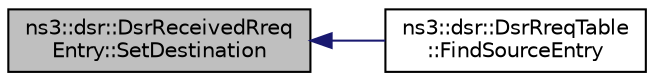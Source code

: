 digraph "ns3::dsr::DsrReceivedRreqEntry::SetDestination"
{
  edge [fontname="Helvetica",fontsize="10",labelfontname="Helvetica",labelfontsize="10"];
  node [fontname="Helvetica",fontsize="10",shape=record];
  rankdir="LR";
  Node1 [label="ns3::dsr::DsrReceivedRreq\lEntry::SetDestination",height=0.2,width=0.4,color="black", fillcolor="grey75", style="filled", fontcolor="black"];
  Node1 -> Node2 [dir="back",color="midnightblue",fontsize="10",style="solid"];
  Node2 [label="ns3::dsr::DsrRreqTable\l::FindSourceEntry",height=0.2,width=0.4,color="black", fillcolor="white", style="filled",URL="$d9/d94/classns3_1_1dsr_1_1DsrRreqTable.html#acddd62b940cd88f092d192776ca60e6b"];
}
